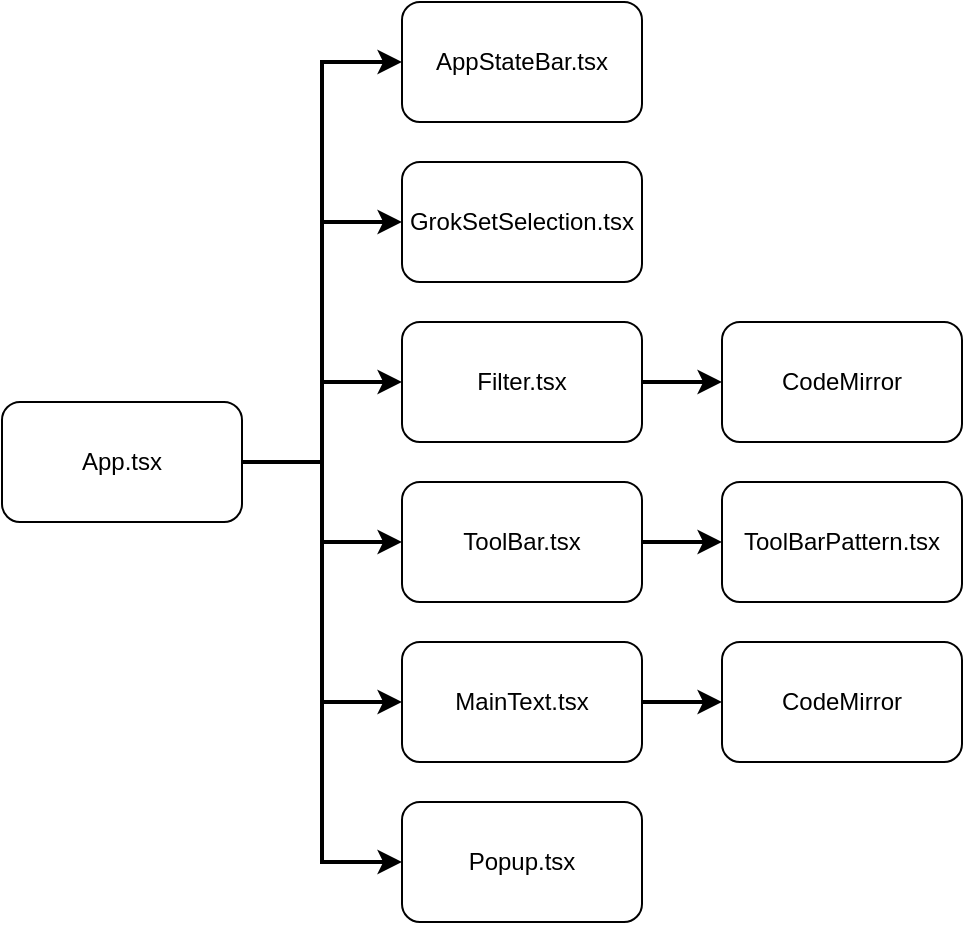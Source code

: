 <mxfile version="20.8.23" type="device"><diagram id="prtHgNgQTEPvFCAcTncT" name="Page-1"><mxGraphModel dx="1327" dy="808" grid="1" gridSize="10" guides="1" tooltips="1" connect="1" arrows="1" fold="1" page="1" pageScale="1" pageWidth="827" pageHeight="1169" math="0" shadow="0"><root><mxCell id="0"/><mxCell id="1" parent="0"/><mxCell id="4JJEYyXsC5J_neV7xDC0-1" style="edgeStyle=orthogonalEdgeStyle;rounded=0;orthogonalLoop=1;jettySize=auto;html=1;exitX=1;exitY=0.5;exitDx=0;exitDy=0;entryX=0;entryY=0.5;entryDx=0;entryDy=0;strokeWidth=2;" edge="1" parent="1" source="yBmtvxVXef1eU7rsRHFR-2" target="yBmtvxVXef1eU7rsRHFR-11"><mxGeometry relative="1" as="geometry"/></mxCell><mxCell id="4JJEYyXsC5J_neV7xDC0-2" style="edgeStyle=orthogonalEdgeStyle;rounded=0;orthogonalLoop=1;jettySize=auto;html=1;exitX=1;exitY=0.5;exitDx=0;exitDy=0;entryX=0;entryY=0.5;entryDx=0;entryDy=0;strokeWidth=2;" edge="1" parent="1" source="yBmtvxVXef1eU7rsRHFR-2" target="yBmtvxVXef1eU7rsRHFR-4"><mxGeometry relative="1" as="geometry"/></mxCell><mxCell id="4JJEYyXsC5J_neV7xDC0-3" style="edgeStyle=orthogonalEdgeStyle;rounded=0;orthogonalLoop=1;jettySize=auto;html=1;exitX=1;exitY=0.5;exitDx=0;exitDy=0;entryX=0;entryY=0.5;entryDx=0;entryDy=0;strokeWidth=2;" edge="1" parent="1" source="yBmtvxVXef1eU7rsRHFR-2" target="yBmtvxVXef1eU7rsRHFR-5"><mxGeometry relative="1" as="geometry"/></mxCell><mxCell id="4JJEYyXsC5J_neV7xDC0-4" style="edgeStyle=orthogonalEdgeStyle;rounded=0;orthogonalLoop=1;jettySize=auto;html=1;exitX=1;exitY=0.5;exitDx=0;exitDy=0;entryX=0;entryY=0.5;entryDx=0;entryDy=0;strokeWidth=2;" edge="1" parent="1" source="yBmtvxVXef1eU7rsRHFR-2" target="yBmtvxVXef1eU7rsRHFR-6"><mxGeometry relative="1" as="geometry"/></mxCell><mxCell id="4JJEYyXsC5J_neV7xDC0-5" style="edgeStyle=orthogonalEdgeStyle;rounded=0;orthogonalLoop=1;jettySize=auto;html=1;exitX=1;exitY=0.5;exitDx=0;exitDy=0;entryX=0;entryY=0.5;entryDx=0;entryDy=0;strokeWidth=2;" edge="1" parent="1" source="yBmtvxVXef1eU7rsRHFR-2" target="yBmtvxVXef1eU7rsRHFR-3"><mxGeometry relative="1" as="geometry"/></mxCell><mxCell id="4JJEYyXsC5J_neV7xDC0-11" style="edgeStyle=orthogonalEdgeStyle;rounded=0;orthogonalLoop=1;jettySize=auto;html=1;exitX=1;exitY=0.5;exitDx=0;exitDy=0;entryX=0;entryY=0.5;entryDx=0;entryDy=0;strokeWidth=2;" edge="1" parent="1" source="yBmtvxVXef1eU7rsRHFR-2" target="4JJEYyXsC5J_neV7xDC0-10"><mxGeometry relative="1" as="geometry"/></mxCell><mxCell id="yBmtvxVXef1eU7rsRHFR-2" value="App.tsx" style="rounded=1;whiteSpace=wrap;html=1;" parent="1" vertex="1"><mxGeometry x="80" y="320" width="120" height="60" as="geometry"/></mxCell><mxCell id="4JJEYyXsC5J_neV7xDC0-6" style="edgeStyle=orthogonalEdgeStyle;rounded=0;orthogonalLoop=1;jettySize=auto;html=1;exitX=1;exitY=0.5;exitDx=0;exitDy=0;entryX=0;entryY=0.5;entryDx=0;entryDy=0;strokeWidth=2;" edge="1" parent="1" source="yBmtvxVXef1eU7rsRHFR-3" target="yBmtvxVXef1eU7rsRHFR-9"><mxGeometry relative="1" as="geometry"/></mxCell><mxCell id="yBmtvxVXef1eU7rsRHFR-3" value="MainText.tsx" style="rounded=1;whiteSpace=wrap;html=1;" parent="1" vertex="1"><mxGeometry x="280" y="440" width="120" height="60" as="geometry"/></mxCell><mxCell id="yBmtvxVXef1eU7rsRHFR-4" value="GrokSetSelection.tsx" style="rounded=1;whiteSpace=wrap;html=1;" parent="1" vertex="1"><mxGeometry x="280" y="200" width="120" height="60" as="geometry"/></mxCell><mxCell id="4JJEYyXsC5J_neV7xDC0-8" style="edgeStyle=orthogonalEdgeStyle;rounded=0;orthogonalLoop=1;jettySize=auto;html=1;exitX=1;exitY=0.5;exitDx=0;exitDy=0;entryX=0;entryY=0.5;entryDx=0;entryDy=0;strokeWidth=2;" edge="1" parent="1" source="yBmtvxVXef1eU7rsRHFR-5" target="4JJEYyXsC5J_neV7xDC0-7"><mxGeometry relative="1" as="geometry"/></mxCell><mxCell id="yBmtvxVXef1eU7rsRHFR-5" value="Filter.tsx" style="rounded=1;whiteSpace=wrap;html=1;" parent="1" vertex="1"><mxGeometry x="280" y="280" width="120" height="60" as="geometry"/></mxCell><mxCell id="4JJEYyXsC5J_neV7xDC0-9" style="edgeStyle=orthogonalEdgeStyle;rounded=0;orthogonalLoop=1;jettySize=auto;html=1;exitX=1;exitY=0.5;exitDx=0;exitDy=0;entryX=0;entryY=0.5;entryDx=0;entryDy=0;strokeWidth=2;" edge="1" parent="1" source="yBmtvxVXef1eU7rsRHFR-6" target="yBmtvxVXef1eU7rsRHFR-8"><mxGeometry relative="1" as="geometry"/></mxCell><mxCell id="yBmtvxVXef1eU7rsRHFR-6" value="ToolBar.tsx" style="rounded=1;whiteSpace=wrap;html=1;" parent="1" vertex="1"><mxGeometry x="280" y="360" width="120" height="60" as="geometry"/></mxCell><mxCell id="yBmtvxVXef1eU7rsRHFR-8" value="ToolBarPattern.tsx" style="rounded=1;whiteSpace=wrap;html=1;" parent="1" vertex="1"><mxGeometry x="440" y="360" width="120" height="60" as="geometry"/></mxCell><mxCell id="yBmtvxVXef1eU7rsRHFR-9" value="CodeMirror" style="rounded=1;whiteSpace=wrap;html=1;" parent="1" vertex="1"><mxGeometry x="440" y="440" width="120" height="60" as="geometry"/></mxCell><mxCell id="yBmtvxVXef1eU7rsRHFR-11" value="AppStateBar.tsx" style="rounded=1;whiteSpace=wrap;html=1;" parent="1" vertex="1"><mxGeometry x="280" y="120" width="120" height="60" as="geometry"/></mxCell><mxCell id="4JJEYyXsC5J_neV7xDC0-7" value="CodeMirror" style="rounded=1;whiteSpace=wrap;html=1;" vertex="1" parent="1"><mxGeometry x="440" y="280" width="120" height="60" as="geometry"/></mxCell><mxCell id="4JJEYyXsC5J_neV7xDC0-10" value="Popup.tsx" style="rounded=1;whiteSpace=wrap;html=1;" vertex="1" parent="1"><mxGeometry x="280" y="520" width="120" height="60" as="geometry"/></mxCell></root></mxGraphModel></diagram></mxfile>